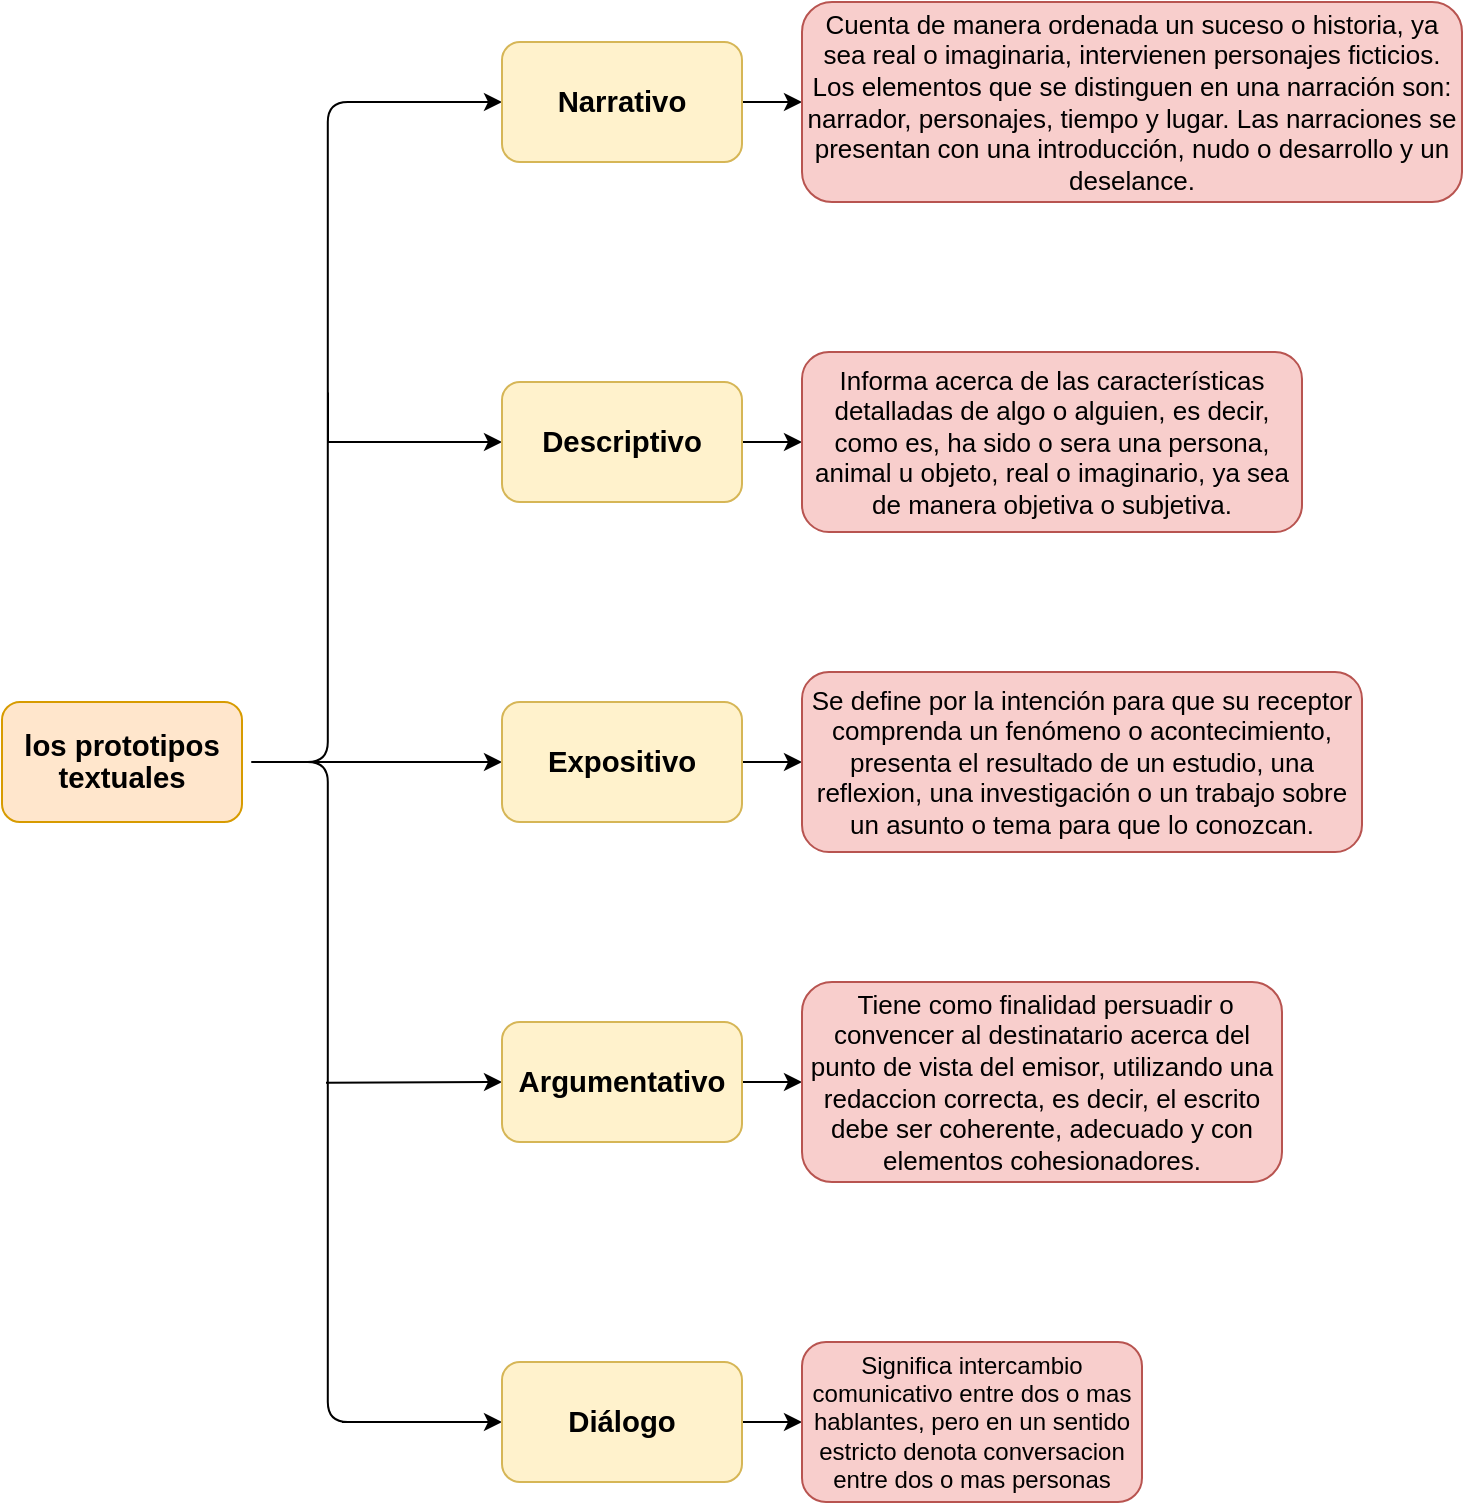 <mxfile version="13.9.2" type="github">
  <diagram id="N4B2qegf66ZTnVH9yuMw" name="Page-1">
    <mxGraphModel dx="1955" dy="979" grid="1" gridSize="10" guides="1" tooltips="1" connect="1" arrows="1" fold="1" page="1" pageScale="1" pageWidth="827" pageHeight="1169" math="0" shadow="0">
      <root>
        <mxCell id="0" />
        <mxCell id="1" parent="0" />
        <mxCell id="WX4wznEE-n7BYB6IwQ9Y-19" value="" style="edgeStyle=orthogonalEdgeStyle;rounded=0;orthogonalLoop=1;jettySize=auto;html=1;entryX=0;entryY=0.5;entryDx=0;entryDy=0;" edge="1" parent="1" source="WX4wznEE-n7BYB6IwQ9Y-4" target="WX4wznEE-n7BYB6IwQ9Y-18">
          <mxGeometry relative="1" as="geometry">
            <Array as="points">
              <mxPoint x="230" y="220" />
              <mxPoint x="230" y="220" />
            </Array>
          </mxGeometry>
        </mxCell>
        <mxCell id="WX4wznEE-n7BYB6IwQ9Y-24" style="edgeStyle=orthogonalEdgeStyle;rounded=0;orthogonalLoop=1;jettySize=auto;html=1;entryX=0;entryY=0.5;entryDx=0;entryDy=0;exitX=0.5;exitY=1;exitDx=0;exitDy=0;" edge="1" parent="1" source="WX4wznEE-n7BYB6IwQ9Y-4" target="WX4wznEE-n7BYB6IwQ9Y-23">
          <mxGeometry relative="1" as="geometry">
            <Array as="points">
              <mxPoint x="210" y="880" />
              <mxPoint x="210" y="880" />
            </Array>
          </mxGeometry>
        </mxCell>
        <mxCell id="WX4wznEE-n7BYB6IwQ9Y-25" style="edgeStyle=orthogonalEdgeStyle;rounded=0;orthogonalLoop=1;jettySize=auto;html=1;entryX=0;entryY=0.5;entryDx=0;entryDy=0;exitX=0.43;exitY=0.22;exitDx=0;exitDy=0;exitPerimeter=0;" edge="1" parent="1" source="WX4wznEE-n7BYB6IwQ9Y-4" target="WX4wznEE-n7BYB6IwQ9Y-20">
          <mxGeometry relative="1" as="geometry">
            <Array as="points">
              <mxPoint x="163" y="390" />
            </Array>
          </mxGeometry>
        </mxCell>
        <mxCell id="WX4wznEE-n7BYB6IwQ9Y-26" value="" style="edgeStyle=orthogonalEdgeStyle;rounded=0;orthogonalLoop=1;jettySize=auto;html=1;exitX=0.1;exitY=0.5;exitDx=0;exitDy=0;exitPerimeter=0;" edge="1" parent="1" source="WX4wznEE-n7BYB6IwQ9Y-4" target="WX4wznEE-n7BYB6IwQ9Y-21">
          <mxGeometry relative="1" as="geometry" />
        </mxCell>
        <mxCell id="WX4wznEE-n7BYB6IwQ9Y-28" style="edgeStyle=orthogonalEdgeStyle;rounded=0;orthogonalLoop=1;jettySize=auto;html=1;exitX=0.43;exitY=0.743;exitDx=0;exitDy=0;exitPerimeter=0;entryX=0;entryY=0.5;entryDx=0;entryDy=0;" edge="1" parent="1" source="WX4wznEE-n7BYB6IwQ9Y-4" target="WX4wznEE-n7BYB6IwQ9Y-22">
          <mxGeometry relative="1" as="geometry">
            <mxPoint x="270" y="715.045" as="targetPoint" />
            <Array as="points">
              <mxPoint x="162" y="710" />
            </Array>
          </mxGeometry>
        </mxCell>
        <mxCell id="WX4wznEE-n7BYB6IwQ9Y-4" value="" style="shape=curlyBracket;whiteSpace=wrap;html=1;rounded=1;size=0.429;" vertex="1" parent="1">
          <mxGeometry x="120" y="220" width="100" height="660" as="geometry" />
        </mxCell>
        <mxCell id="WX4wznEE-n7BYB6IwQ9Y-36" value="" style="edgeStyle=orthogonalEdgeStyle;rounded=0;orthogonalLoop=1;jettySize=auto;html=1;" edge="1" parent="1" source="WX4wznEE-n7BYB6IwQ9Y-18" target="WX4wznEE-n7BYB6IwQ9Y-35">
          <mxGeometry relative="1" as="geometry" />
        </mxCell>
        <mxCell id="WX4wznEE-n7BYB6IwQ9Y-18" value="&lt;b&gt;&lt;span style=&quot;font-size: 11.0pt ; line-height: 107% ; font-family: &amp;#34;arimo&amp;#34; , sans-serif&quot;&gt;Narrativo&lt;/span&gt;&lt;/b&gt;" style="whiteSpace=wrap;html=1;rounded=1;fillColor=#fff2cc;strokeColor=#d6b656;" vertex="1" parent="1">
          <mxGeometry x="250" y="190" width="120" height="60" as="geometry" />
        </mxCell>
        <mxCell id="WX4wznEE-n7BYB6IwQ9Y-37" value="" style="edgeStyle=orthogonalEdgeStyle;rounded=0;orthogonalLoop=1;jettySize=auto;html=1;" edge="1" parent="1" source="WX4wznEE-n7BYB6IwQ9Y-20" target="WX4wznEE-n7BYB6IwQ9Y-34">
          <mxGeometry relative="1" as="geometry" />
        </mxCell>
        <mxCell id="WX4wznEE-n7BYB6IwQ9Y-20" value="&lt;b&gt;&lt;span style=&quot;font-size: 11.0pt ; line-height: 107% ; font-family: &amp;#34;arimo&amp;#34; , sans-serif&quot;&gt;Descriptivo&lt;/span&gt;&lt;/b&gt;" style="rounded=1;whiteSpace=wrap;html=1;fillColor=#fff2cc;strokeColor=#d6b656;" vertex="1" parent="1">
          <mxGeometry x="250" y="360" width="120" height="60" as="geometry" />
        </mxCell>
        <mxCell id="WX4wznEE-n7BYB6IwQ9Y-38" value="" style="edgeStyle=orthogonalEdgeStyle;rounded=0;orthogonalLoop=1;jettySize=auto;html=1;" edge="1" parent="1" source="WX4wznEE-n7BYB6IwQ9Y-21" target="WX4wznEE-n7BYB6IwQ9Y-33">
          <mxGeometry relative="1" as="geometry" />
        </mxCell>
        <mxCell id="WX4wznEE-n7BYB6IwQ9Y-21" value="&lt;b&gt;&lt;span style=&quot;font-size: 11.0pt ; line-height: 107% ; font-family: &amp;#34;arimo&amp;#34; , sans-serif&quot;&gt;Expositivo&lt;/span&gt;&lt;/b&gt;" style="rounded=1;whiteSpace=wrap;html=1;fillColor=#fff2cc;strokeColor=#d6b656;" vertex="1" parent="1">
          <mxGeometry x="250" y="520" width="120" height="60" as="geometry" />
        </mxCell>
        <mxCell id="WX4wznEE-n7BYB6IwQ9Y-39" value="" style="edgeStyle=orthogonalEdgeStyle;rounded=0;orthogonalLoop=1;jettySize=auto;html=1;" edge="1" parent="1" source="WX4wznEE-n7BYB6IwQ9Y-22" target="WX4wznEE-n7BYB6IwQ9Y-32">
          <mxGeometry relative="1" as="geometry" />
        </mxCell>
        <mxCell id="WX4wznEE-n7BYB6IwQ9Y-22" value="&lt;b&gt;&lt;span style=&quot;font-size: 11.0pt ; line-height: 107% ; font-family: &amp;#34;arimo&amp;#34; , sans-serif&quot;&gt;Argumentativo &lt;/span&gt;&lt;/b&gt;" style="rounded=1;whiteSpace=wrap;html=1;fillColor=#fff2cc;strokeColor=#d6b656;" vertex="1" parent="1">
          <mxGeometry x="250" y="680" width="120" height="60" as="geometry" />
        </mxCell>
        <mxCell id="WX4wznEE-n7BYB6IwQ9Y-40" value="" style="edgeStyle=orthogonalEdgeStyle;rounded=0;orthogonalLoop=1;jettySize=auto;html=1;" edge="1" parent="1" source="WX4wznEE-n7BYB6IwQ9Y-23" target="WX4wznEE-n7BYB6IwQ9Y-31">
          <mxGeometry relative="1" as="geometry" />
        </mxCell>
        <mxCell id="WX4wznEE-n7BYB6IwQ9Y-23" value="&lt;b&gt;&lt;span style=&quot;font-size: 11.0pt ; line-height: 107% ; font-family: &amp;#34;arimo&amp;#34; , sans-serif&quot;&gt;Diálogo&lt;/span&gt;&lt;/b&gt;" style="rounded=1;whiteSpace=wrap;html=1;fillColor=#fff2cc;strokeColor=#d6b656;" vertex="1" parent="1">
          <mxGeometry x="250" y="850" width="120" height="60" as="geometry" />
        </mxCell>
        <mxCell id="WX4wznEE-n7BYB6IwQ9Y-30" value="&lt;b&gt;&lt;span style=&quot;font-size: 11.0pt ; line-height: 107% ; font-family: &amp;#34;arimo&amp;#34; , sans-serif&quot;&gt;los prototipos textuales&lt;/span&gt;&lt;/b&gt;" style="rounded=1;whiteSpace=wrap;html=1;fillColor=#ffe6cc;strokeColor=#d79b00;" vertex="1" parent="1">
          <mxGeometry y="520" width="120" height="60" as="geometry" />
        </mxCell>
        <mxCell id="WX4wznEE-n7BYB6IwQ9Y-31" value="Significa intercambio comunicativo entre dos o mas hablantes, pero en un sentido estricto denota conversacion entre dos o mas personas" style="rounded=1;whiteSpace=wrap;html=1;fillColor=#f8cecc;strokeColor=#b85450;" vertex="1" parent="1">
          <mxGeometry x="400" y="840" width="170" height="80" as="geometry" />
        </mxCell>
        <mxCell id="WX4wznEE-n7BYB6IwQ9Y-32" value="&lt;div&gt;&lt;span style=&quot;font-size: 13px&quot;&gt;&lt;font face=&quot;Arial, Tahoma, Helvetica, FreeSans, sans-serif&quot;&gt;&amp;nbsp;Tiene como finalidad persuadir o convencer al destinatario acerca del punto de vista del emisor, utilizando una redaccion correcta, es decir, el escrito debe ser coherente, adecuado y con elementos cohesionadores.&lt;/font&gt;&lt;/span&gt;&lt;/div&gt;" style="rounded=1;whiteSpace=wrap;html=1;fillColor=#f8cecc;strokeColor=#b85450;" vertex="1" parent="1">
          <mxGeometry x="400" y="660" width="240" height="100" as="geometry" />
        </mxCell>
        <mxCell id="WX4wznEE-n7BYB6IwQ9Y-33" value="&lt;div&gt;&lt;span style=&quot;font-size: 13px&quot;&gt;&lt;font face=&quot;Arial, Tahoma, Helvetica, FreeSans, sans-serif&quot;&gt;Se define por la intención para que su receptor comprenda un fenómeno o acontecimiento, presenta el resultado de un estudio, una reflexion, una investigación o un trabajo sobre un asunto o tema para que lo conozcan.&lt;/font&gt;&lt;/span&gt;&lt;/div&gt;" style="rounded=1;whiteSpace=wrap;html=1;fillColor=#f8cecc;strokeColor=#b85450;" vertex="1" parent="1">
          <mxGeometry x="400" y="505" width="280" height="90" as="geometry" />
        </mxCell>
        <mxCell id="WX4wznEE-n7BYB6IwQ9Y-35" value="&lt;span style=&quot;font-family: &amp;#34;arial&amp;#34; , &amp;#34;tahoma&amp;#34; , &amp;#34;helvetica&amp;#34; , &amp;#34;freesans&amp;#34; , sans-serif ; font-size: 13px&quot;&gt;Cuenta de manera ordenada un suceso o historia, ya sea real o imaginaria, intervienen personajes ficticios. Los elementos que se distinguen en una narración son: narrador, personajes, tiempo y lugar. Las narraciones se presentan con una introducción, nudo o desarrollo y un deselance.&lt;/span&gt;" style="rounded=1;whiteSpace=wrap;html=1;fillColor=#f8cecc;strokeColor=#b85450;" vertex="1" parent="1">
          <mxGeometry x="400" y="170" width="330" height="100" as="geometry" />
        </mxCell>
        <mxCell id="WX4wznEE-n7BYB6IwQ9Y-34" value="&lt;div&gt;&lt;span style=&quot;font-size: 13px&quot;&gt;&lt;font face=&quot;Arial, Tahoma, Helvetica, FreeSans, sans-serif&quot;&gt;Informa acerca de las características detalladas de algo o alguien, es decir, como es, ha sido o sera una persona, animal u objeto, real o imaginario, ya sea de manera objetiva o subjetiva.&lt;/font&gt;&lt;/span&gt;&lt;/div&gt;" style="rounded=1;whiteSpace=wrap;html=1;fillColor=#f8cecc;strokeColor=#b85450;" vertex="1" parent="1">
          <mxGeometry x="400" y="345" width="250" height="90" as="geometry" />
        </mxCell>
      </root>
    </mxGraphModel>
  </diagram>
</mxfile>
